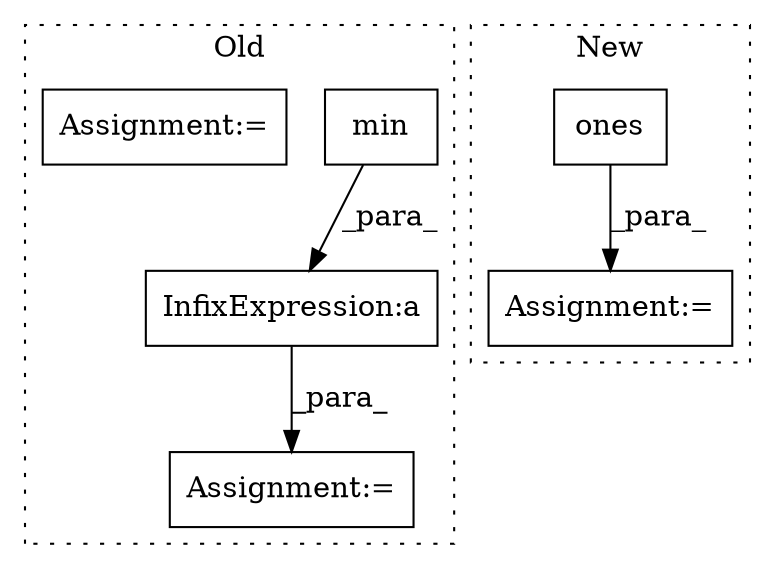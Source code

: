 digraph G {
subgraph cluster0 {
1 [label="min" a="32" s="2880,2887" l="4,1" shape="box"];
3 [label="Assignment:=" a="7" s="3011" l="1" shape="box"];
4 [label="InfixExpression:a" a="27" s="2871" l="3" shape="box"];
5 [label="Assignment:=" a="7" s="2952" l="1" shape="box"];
label = "Old";
style="dotted";
}
subgraph cluster1 {
2 [label="ones" a="32" s="2195,2228" l="5,1" shape="box"];
6 [label="Assignment:=" a="7" s="2188" l="1" shape="box"];
label = "New";
style="dotted";
}
1 -> 4 [label="_para_"];
2 -> 6 [label="_para_"];
4 -> 5 [label="_para_"];
}